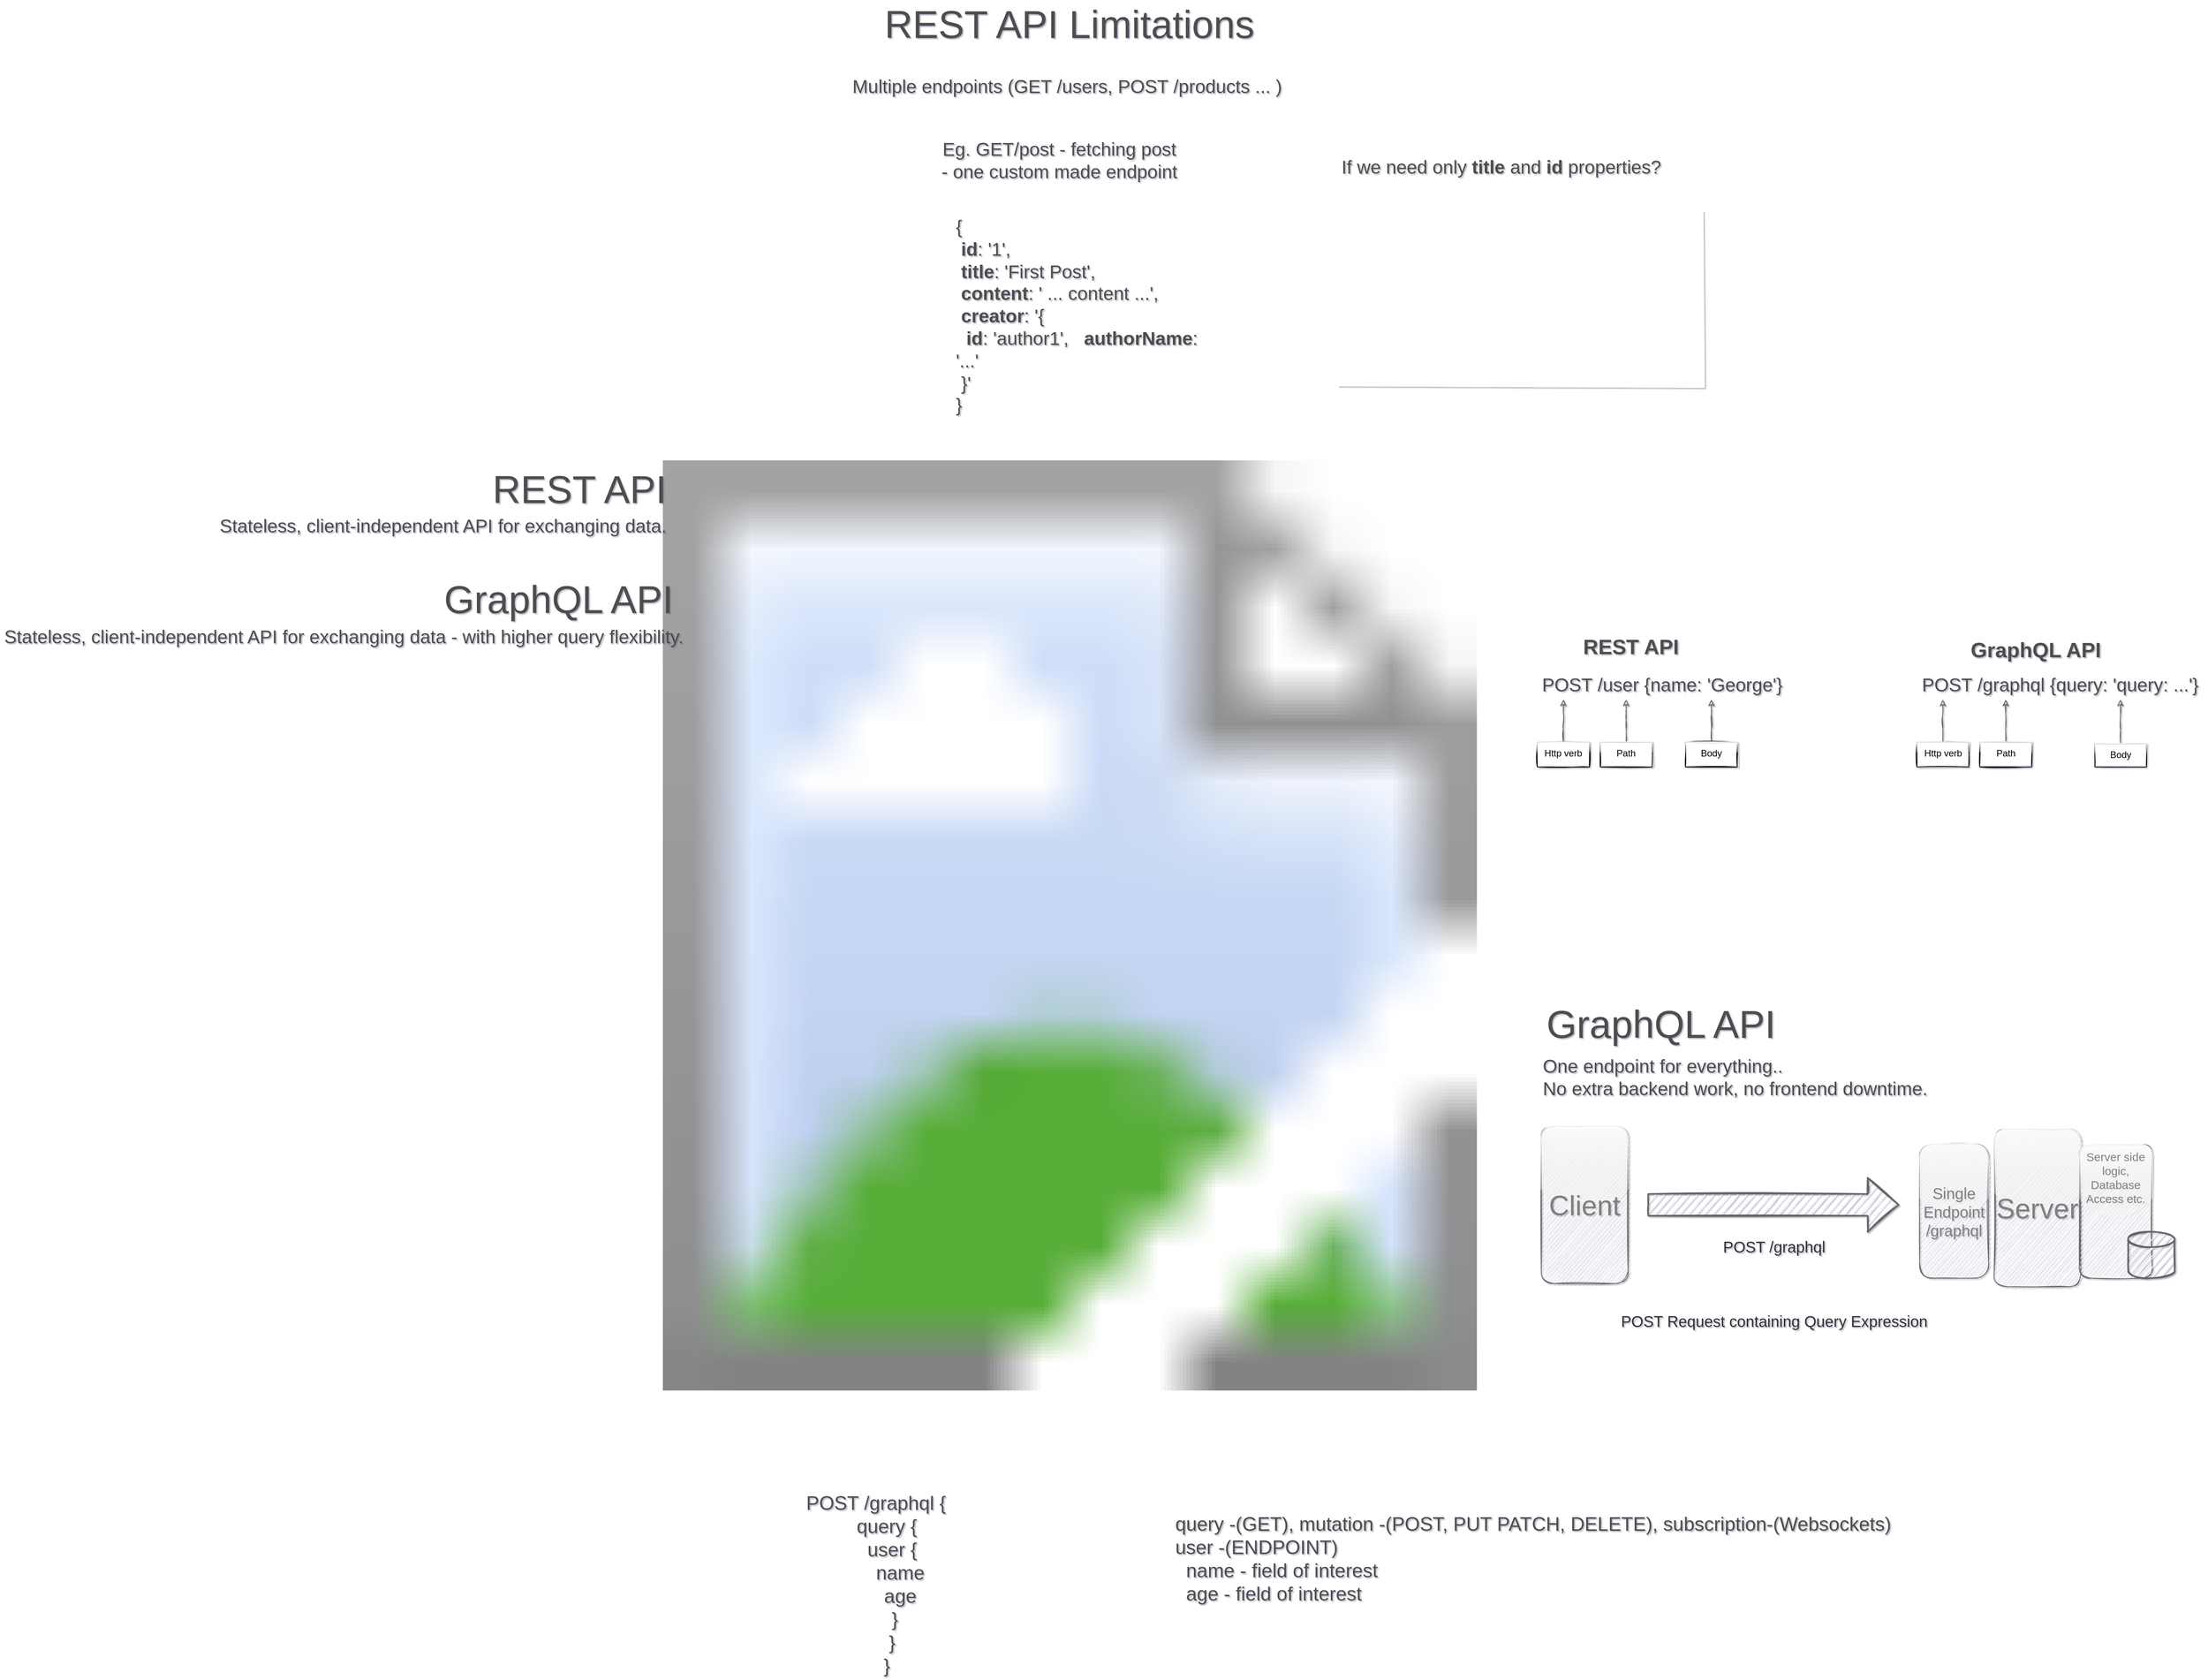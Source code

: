<mxfile version="14.9.2" type="github">
  <diagram id="JKbqIdM3FO0Cpz3SnD94" name="Page-1">
    <mxGraphModel dx="4355" dy="2730" grid="0" gridSize="10" guides="1" tooltips="1" connect="1" arrows="1" fold="1" page="0" pageScale="1" pageWidth="1654" pageHeight="1169" background="none" backgroundImage="{&quot;src&quot;:&quot;https://upload.wikimedia.org/wikipedia/commons/thumb/1/17/GraphQL_Logo.svg/1200px-GraphQL_Logo.svg.png&quot;,&quot;width&quot;:&quot;1200&quot;,&quot;height&quot;:&quot;1200&quot;}" math="0" shadow="1">
      <root>
        <mxCell id="0" />
        <mxCell id="1" parent="0" />
        <mxCell id="drN-csKsrVhMP1aqmD64-1" value="&lt;font style=&quot;font-size: 50px&quot;&gt;GraphQL API&lt;/font&gt;" style="text;html=1;resizable=0;autosize=1;align=center;verticalAlign=middle;points=[];fillColor=none;strokeColor=none;rounded=0;sketch=1;fontColor=#4D4D4D;" vertex="1" parent="1">
          <mxGeometry x="-213" y="163" width="306" height="31" as="geometry" />
        </mxCell>
        <mxCell id="drN-csKsrVhMP1aqmD64-3" value="&lt;font style=&quot;font-size: 24px&quot;&gt;Stateless, client-independent API for exchanging data - with higher query flexibility.&lt;/font&gt;" style="text;html=1;resizable=0;autosize=1;align=center;verticalAlign=middle;points=[];fillColor=none;strokeColor=none;rounded=0;sketch=1;fontColor=#4D4D4D;" vertex="1" parent="1">
          <mxGeometry x="-780" y="217" width="886" height="22" as="geometry" />
        </mxCell>
        <mxCell id="drN-csKsrVhMP1aqmD64-4" value="&lt;font style=&quot;font-size: 50px&quot;&gt;REST API&lt;/font&gt;" style="text;html=1;resizable=0;autosize=1;align=center;verticalAlign=middle;points=[];fillColor=none;strokeColor=none;rounded=0;sketch=1;fontColor=#4D4D4D;" vertex="1" parent="1">
          <mxGeometry x="-150" y="21" width="234" height="31" as="geometry" />
        </mxCell>
        <mxCell id="drN-csKsrVhMP1aqmD64-5" value="&lt;font style=&quot;font-size: 24px&quot;&gt;Stateless, client-independent API for exchanging data.&lt;/font&gt;" style="text;html=1;resizable=0;autosize=1;align=center;verticalAlign=middle;points=[];fillColor=none;strokeColor=none;rounded=0;sketch=1;fontColor=#4D4D4D;" vertex="1" parent="1">
          <mxGeometry x="-502" y="74" width="586" height="22" as="geometry" />
        </mxCell>
        <mxCell id="drN-csKsrVhMP1aqmD64-6" value="&lt;font style=&quot;font-size: 50px&quot;&gt;REST API Limitations&lt;/font&gt;" style="text;html=1;resizable=0;autosize=1;align=center;verticalAlign=middle;points=[];fillColor=none;strokeColor=none;rounded=0;sketch=1;fontColor=#4D4D4D;" vertex="1" parent="1">
          <mxGeometry x="355" y="-579" width="487" height="31" as="geometry" />
        </mxCell>
        <mxCell id="drN-csKsrVhMP1aqmD64-7" value="&lt;font style=&quot;font-size: 24px&quot;&gt;Eg. GET/post - fetching post&lt;br&gt;- one custom made endpoint&lt;br&gt;&lt;/font&gt;" style="text;html=1;resizable=0;autosize=1;align=center;verticalAlign=middle;points=[];fillColor=none;strokeColor=none;rounded=0;sketch=1;fontColor=#4D4D4D;" vertex="1" parent="1">
          <mxGeometry x="429" y="-407" width="314" height="40" as="geometry" />
        </mxCell>
        <mxCell id="drN-csKsrVhMP1aqmD64-8" value="&lt;font style=&quot;font-size: 24px&quot;&gt;{&lt;br&gt;&lt;span style=&quot;white-space: pre&quot;&gt;	&lt;/span&gt;&lt;b&gt;id&lt;/b&gt;: &#39;1&#39;,&lt;br&gt;&lt;span style=&quot;white-space: pre&quot;&gt;	&lt;/span&gt;&lt;b&gt;title&lt;/b&gt;: &#39;First Post&#39;,&lt;br&gt;&lt;span style=&quot;white-space: pre&quot;&gt;	&lt;/span&gt;&lt;b&gt;content&lt;/b&gt;: &#39; ... content ...&#39;,&lt;br&gt;&lt;span style=&quot;white-space: pre&quot;&gt;	&lt;/span&gt;&lt;b&gt;creator&lt;/b&gt;: &#39;{&lt;br&gt;&lt;span style=&quot;white-space: pre&quot;&gt;	&lt;/span&gt;&lt;span style=&quot;white-space: pre&quot;&gt;	&lt;/span&gt;&lt;b&gt;id&lt;/b&gt;: &#39;author1&#39;, &lt;span style=&quot;white-space: pre&quot;&gt;	&lt;/span&gt;&lt;span style=&quot;white-space: pre&quot;&gt;	&lt;/span&gt;&lt;b&gt;authorName&lt;/b&gt;: &#39;...&#39;&lt;br&gt;&lt;span style=&quot;white-space: pre&quot;&gt;	&lt;/span&gt;}&#39;&lt;br&gt;}&lt;/font&gt;" style="text;html=1;strokeColor=none;fillColor=none;align=left;verticalAlign=middle;whiteSpace=wrap;rounded=0;sketch=1;fontColor=#4D4D4D;" vertex="1" parent="1">
          <mxGeometry x="451" y="-196" width="335.5" height="20" as="geometry" />
        </mxCell>
        <mxCell id="drN-csKsrVhMP1aqmD64-9" value="&lt;font style=&quot;font-size: 24px&quot;&gt;GET/post-slim - new Endpoint&amp;nbsp;&lt;/font&gt;" style="text;html=1;resizable=0;autosize=1;align=center;verticalAlign=middle;points=[];fillColor=none;strokeColor=none;rounded=0;sketch=1;fontColor=#4D4D4D;" vertex="1" parent="1">
          <mxGeometry x="949" y="-306" width="335" height="22" as="geometry" />
        </mxCell>
        <mxCell id="drN-csKsrVhMP1aqmD64-10" value="&lt;font style=&quot;font-size: 24px&quot;&gt;If we need only &lt;b&gt;title &lt;/b&gt;and &lt;b&gt;id &lt;/b&gt;properties?&lt;/font&gt;" style="text;html=1;resizable=0;autosize=1;align=center;verticalAlign=middle;points=[];fillColor=none;strokeColor=none;rounded=0;sketch=1;fontColor=#4D4D4D;" vertex="1" parent="1">
          <mxGeometry x="945" y="-389" width="422" height="22" as="geometry" />
        </mxCell>
        <mxCell id="drN-csKsrVhMP1aqmD64-11" value="&lt;font style=&quot;font-size: 24px&quot;&gt;Use Query params&amp;nbsp; - GET /post?data=slim&amp;nbsp;&lt;/font&gt;" style="text;html=1;resizable=0;autosize=1;align=center;verticalAlign=middle;points=[];fillColor=none;strokeColor=none;rounded=0;sketch=1;fontColor=#4D4D4D;" vertex="1" parent="1">
          <mxGeometry x="949" y="-256" width="470" height="22" as="geometry" />
        </mxCell>
        <mxCell id="drN-csKsrVhMP1aqmD64-12" value="&lt;font style=&quot;font-size: 24px&quot;&gt;Use GraphQL&amp;nbsp;&lt;/font&gt;" style="text;html=1;resizable=0;autosize=1;align=center;verticalAlign=middle;points=[];fillColor=none;strokeColor=none;rounded=0;sketch=1;fontColor=#4D4D4D;" vertex="1" parent="1">
          <mxGeometry x="949" y="-206" width="164" height="22" as="geometry" />
        </mxCell>
        <mxCell id="drN-csKsrVhMP1aqmD64-13" value="" style="rounded=0;whiteSpace=wrap;html=1;sketch=1;strokeColor=none;" vertex="1" parent="1">
          <mxGeometry x="945" y="-323" width="474" height="229" as="geometry" />
        </mxCell>
        <mxCell id="drN-csKsrVhMP1aqmD64-14" value="&lt;font style=&quot;font-size: 24px&quot;&gt;One endpoint for everything..&lt;br&gt;No extra backend work, no frontend downtime.&lt;/font&gt;" style="text;html=1;resizable=0;autosize=1;align=left;verticalAlign=middle;points=[];fillColor=none;strokeColor=none;rounded=0;sketch=1;fontColor=#4D4D4D;" vertex="1" parent="1">
          <mxGeometry x="1208" y="776" width="506" height="40" as="geometry" />
        </mxCell>
        <mxCell id="drN-csKsrVhMP1aqmD64-15" value="&lt;font style=&quot;font-size: 50px&quot;&gt;GraphQL API&lt;/font&gt;" style="text;html=1;resizable=0;autosize=1;align=center;verticalAlign=middle;points=[];fillColor=none;strokeColor=none;rounded=0;sketch=1;fontColor=#4D4D4D;" vertex="1" parent="1">
          <mxGeometry x="1209" y="711" width="306" height="31" as="geometry" />
        </mxCell>
        <mxCell id="drN-csKsrVhMP1aqmD64-17" value="&lt;font style=&quot;font-size: 36px&quot; color=&quot;#808080&quot;&gt;Client&lt;/font&gt;" style="rounded=1;whiteSpace=wrap;html=1;sketch=1;fontColor=#333333;strokeColor=#666666;fillColor=#f5f5f5;glass=1;" vertex="1" parent="1">
          <mxGeometry x="1208" y="859" width="112" height="203" as="geometry" />
        </mxCell>
        <mxCell id="drN-csKsrVhMP1aqmD64-18" value="&lt;font style=&quot;font-size: 20px&quot; color=&quot;#808080&quot;&gt;Single Endpoint&lt;br&gt;/graphql&lt;br&gt;&lt;/font&gt;" style="rounded=1;whiteSpace=wrap;html=1;sketch=1;fontColor=#333333;strokeColor=#666666;fillColor=#f5f5f5;glass=1;arcSize=23;verticalAlign=middle;" vertex="1" parent="1">
          <mxGeometry x="1696" y="882" width="89" height="173" as="geometry" />
        </mxCell>
        <mxCell id="drN-csKsrVhMP1aqmD64-19" value="&lt;font style=&quot;font-size: 36px&quot; color=&quot;#808080&quot;&gt;Server&lt;/font&gt;" style="rounded=1;whiteSpace=wrap;html=1;sketch=1;fontColor=#333333;strokeColor=#666666;fillColor=#f5f5f5;glass=1;" vertex="1" parent="1">
          <mxGeometry x="1792" y="863" width="112" height="203" as="geometry" />
        </mxCell>
        <mxCell id="drN-csKsrVhMP1aqmD64-20" value="&lt;font style=&quot;font-size: 15px&quot; color=&quot;#808080&quot;&gt;Server side logic, Database Access etc.&lt;/font&gt;" style="rounded=1;whiteSpace=wrap;html=1;sketch=1;fontColor=#333333;strokeColor=#666666;fillColor=#f5f5f5;glass=1;verticalAlign=top;" vertex="1" parent="1">
          <mxGeometry x="1902" y="883" width="94" height="172" as="geometry" />
        </mxCell>
        <mxCell id="drN-csKsrVhMP1aqmD64-22" value="" style="strokeWidth=2;html=1;shape=mxgraph.flowchart.database;whiteSpace=wrap;rounded=1;glass=1;sketch=1;fontColor=#333333;fillColor=#f5f5f5;verticalAlign=middle;strokeColor=#666666;" vertex="1" parent="1">
          <mxGeometry x="1965" y="995" width="60" height="60" as="geometry" />
        </mxCell>
        <mxCell id="drN-csKsrVhMP1aqmD64-27" value="&lt;font style=&quot;font-size: 20px&quot;&gt;POST /graphql&lt;br&gt;&lt;br&gt;&lt;br&gt;&lt;br&gt;POST Request containing Query Expression&lt;br&gt;&lt;/font&gt;" style="verticalLabelPosition=bottom;verticalAlign=top;html=1;strokeWidth=2;shape=mxgraph.arrows2.arrow;dy=0.6;dx=40;notch=0;rounded=1;glass=1;sketch=1;fillColor=#f5f5f5;strokeColor=#666666;fontColor=#333333;" vertex="1" parent="1">
          <mxGeometry x="1346" y="925.5" width="323" height="70" as="geometry" />
        </mxCell>
        <mxCell id="drN-csKsrVhMP1aqmD64-30" value="&lt;span style=&quot;font-size: 25px&quot;&gt;POST /graphql {&lt;br&gt;&lt;span style=&quot;white-space: pre&quot;&gt;	&lt;span style=&quot;white-space: pre&quot;&gt;	&lt;/span&gt;&lt;span style=&quot;white-space: pre&quot;&gt;	&lt;/span&gt;&lt;span style=&quot;white-space: pre&quot;&gt;	&lt;/span&gt;&lt;/span&gt;query {&lt;br&gt;&lt;span style=&quot;white-space: pre&quot;&gt;	&lt;/span&gt;&lt;span style=&quot;white-space: pre&quot;&gt;	&lt;/span&gt;&lt;span style=&quot;white-space: pre&quot;&gt;	&lt;span style=&quot;white-space: pre&quot;&gt;	&lt;/span&gt;&lt;span style=&quot;white-space: pre&quot;&gt;	&lt;/span&gt;&lt;span style=&quot;white-space: pre&quot;&gt;	&lt;/span&gt;&lt;/span&gt;user {&lt;br&gt;&lt;span style=&quot;white-space: pre&quot;&gt;	&lt;/span&gt;&lt;span style=&quot;white-space: pre&quot;&gt;	&lt;/span&gt;&lt;span style=&quot;white-space: pre&quot;&gt;	&lt;/span&gt;&lt;span style=&quot;white-space: pre&quot;&gt;	&lt;/span&gt;&lt;span style=&quot;white-space: pre&quot;&gt;	&lt;span style=&quot;white-space: pre&quot;&gt;	&lt;/span&gt;&lt;span style=&quot;white-space: pre&quot;&gt;	&lt;/span&gt;&lt;span style=&quot;white-space: pre&quot;&gt;	&lt;span style=&quot;white-space: pre&quot;&gt;	&lt;/span&gt;&lt;/span&gt;&lt;/span&gt;name&lt;br&gt;&lt;span style=&quot;white-space: pre&quot;&gt;	&lt;/span&gt;&lt;span style=&quot;white-space: pre&quot;&gt;	&lt;/span&gt;&lt;span style=&quot;white-space: pre&quot;&gt;	&lt;/span&gt;&lt;span style=&quot;white-space: pre&quot;&gt;	&lt;/span&gt;&lt;span style=&quot;white-space: pre&quot;&gt;	&lt;span style=&quot;white-space: pre&quot;&gt;	&lt;/span&gt;&lt;span style=&quot;white-space: pre&quot;&gt;	&lt;/span&gt;&lt;span style=&quot;white-space: pre&quot;&gt;	&lt;span style=&quot;white-space: pre&quot;&gt;	&lt;/span&gt;&lt;/span&gt;&lt;/span&gt;age&lt;br&gt;&lt;span style=&quot;white-space: pre&quot;&gt;	&lt;/span&gt;&lt;span style=&quot;white-space: pre&quot;&gt;	&lt;/span&gt;&lt;span style=&quot;white-space: pre&quot;&gt;	&lt;/span&gt;&lt;span style=&quot;white-space: pre&quot;&gt;	&lt;/span&gt;&lt;span style=&quot;white-space: pre&quot;&gt;	&lt;/span&gt;&lt;span style=&quot;white-space: pre&quot;&gt;	&lt;/span&gt;&lt;span style=&quot;white-space: pre&quot;&gt;	&lt;/span&gt;}&lt;br&gt;&lt;span style=&quot;white-space: pre&quot;&gt;	&lt;/span&gt;&lt;span style=&quot;white-space: pre&quot;&gt;	&lt;/span&gt;&lt;span style=&quot;white-space: pre&quot;&gt;	&lt;/span&gt;&lt;span style=&quot;white-space: pre&quot;&gt;	&lt;/span&gt;&lt;span style=&quot;white-space: pre&quot;&gt;	&lt;/span&gt;&lt;span style=&quot;white-space: pre&quot;&gt;	&lt;/span&gt;}&lt;br&gt;&lt;span style=&quot;white-space: pre&quot;&gt;	&lt;/span&gt;&lt;span style=&quot;white-space: pre&quot;&gt;	&lt;/span&gt;&lt;span style=&quot;white-space: pre&quot;&gt;	&lt;/span&gt;&lt;span style=&quot;white-space: pre&quot;&gt;	&lt;/span&gt;}&lt;br&gt;&lt;/span&gt;" style="text;html=1;strokeColor=none;fillColor=none;align=center;verticalAlign=middle;whiteSpace=wrap;rounded=0;glass=1;sketch=1;fontColor=#4D4D4D;" vertex="1" parent="1">
          <mxGeometry x="213" y="1439" width="274" height="20" as="geometry" />
        </mxCell>
        <mxCell id="drN-csKsrVhMP1aqmD64-31" value="&lt;span style=&quot;font-size: 25px&quot;&gt;&lt;br&gt;&lt;span&gt;	&lt;/span&gt;query -(GET), mutation -(POST, PUT PATCH, DELETE), subscription-(Websockets)&amp;nbsp;&lt;br&gt;&lt;span&gt;	&lt;/span&gt;&lt;span&gt;	&lt;/span&gt;&lt;span&gt;	&lt;/span&gt;user -(ENDPOINT)&amp;nbsp;&lt;br&gt;&lt;span&gt;	&lt;/span&gt;&lt;span&gt;	&lt;/span&gt;&lt;span&gt;	&lt;/span&gt;&lt;span&gt;	&lt;/span&gt;&lt;span&gt;	&lt;/span&gt;&lt;span style=&quot;white-space: pre&quot;&gt;	&lt;/span&gt;&lt;span style=&quot;white-space: pre&quot;&gt;	&lt;/span&gt;name - field of interest&lt;br&gt;&lt;span&gt;	&lt;/span&gt;&lt;span&gt;	&lt;/span&gt;&lt;span&gt;	&lt;/span&gt;&lt;span&gt;	&lt;/span&gt;&lt;span&gt;	&lt;/span&gt;&lt;span style=&quot;white-space: pre&quot;&gt;	&lt;/span&gt;&lt;span style=&quot;white-space: pre&quot;&gt;	&lt;/span&gt;age -&amp;nbsp;&lt;/span&gt;&lt;span style=&quot;font-size: 25px&quot;&gt;field of interest&lt;/span&gt;&lt;span style=&quot;font-size: 25px&quot;&gt;&lt;br&gt;&lt;br&gt;&lt;/span&gt;" style="text;html=1;strokeColor=none;fillColor=none;align=left;verticalAlign=middle;whiteSpace=wrap;rounded=0;glass=1;sketch=1;fontColor=#4D4D4D;" vertex="1" parent="1">
          <mxGeometry x="734" y="1406" width="1152" height="20" as="geometry" />
        </mxCell>
        <mxCell id="drN-csKsrVhMP1aqmD64-32" value="&lt;font style=&quot;font-size: 24px&quot;&gt;Multiple endpoints (GET /users, POST /products ... )&lt;br&gt;&lt;/font&gt;" style="text;html=1;resizable=0;autosize=1;align=center;verticalAlign=middle;points=[];fillColor=none;strokeColor=none;rounded=0;sketch=1;fontColor=#4D4D4D;" vertex="1" parent="1">
          <mxGeometry x="314" y="-493" width="564" height="22" as="geometry" />
        </mxCell>
        <mxCell id="drN-csKsrVhMP1aqmD64-36" value="&lt;font style=&quot;font-size: 27px&quot;&gt;REST API&lt;/font&gt;" style="text;html=1;resizable=0;autosize=1;align=left;verticalAlign=middle;points=[];fillColor=none;strokeColor=none;rounded=0;sketch=1;fontColor=#4D4D4D;fontStyle=1" vertex="1" parent="1">
          <mxGeometry x="1260" y="229" width="134" height="23" as="geometry" />
        </mxCell>
        <mxCell id="drN-csKsrVhMP1aqmD64-37" value="&lt;font style=&quot;font-size: 27px&quot;&gt;GraphQL API&lt;/font&gt;" style="text;html=1;resizable=0;autosize=1;align=left;verticalAlign=middle;points=[];fillColor=none;strokeColor=none;rounded=0;sketch=1;fontColor=#4D4D4D;fontStyle=1" vertex="1" parent="1">
          <mxGeometry x="1759.5" y="233.5" width="178" height="23" as="geometry" />
        </mxCell>
        <mxCell id="drN-csKsrVhMP1aqmD64-38" value="&lt;span style=&quot;font-size: 24px&quot;&gt;POST /user {name: &#39;George&#39;}&lt;/span&gt;" style="text;html=1;resizable=0;autosize=1;align=left;verticalAlign=middle;points=[];fillColor=none;strokeColor=none;rounded=0;sketch=1;fontColor=#4D4D4D;" vertex="1" parent="1">
          <mxGeometry x="1207" y="278.5" width="320" height="22" as="geometry" />
        </mxCell>
        <mxCell id="drN-csKsrVhMP1aqmD64-41" style="edgeStyle=orthogonalEdgeStyle;curved=0;rounded=1;sketch=1;orthogonalLoop=1;jettySize=auto;html=1;fontColor=#4D4D4D;fillColor=#f5f5f5;strokeColor=#666666;" edge="1" parent="1" source="drN-csKsrVhMP1aqmD64-40">
          <mxGeometry relative="1" as="geometry">
            <mxPoint x="1236.5" y="308.5" as="targetPoint" />
          </mxGeometry>
        </mxCell>
        <mxCell id="drN-csKsrVhMP1aqmD64-40" value="Http verb" style="rounded=0;whiteSpace=wrap;html=1;glass=1;sketch=1;verticalAlign=top;" vertex="1" parent="1">
          <mxGeometry x="1203" y="363.5" width="67" height="32" as="geometry" />
        </mxCell>
        <mxCell id="drN-csKsrVhMP1aqmD64-42" style="edgeStyle=orthogonalEdgeStyle;curved=0;rounded=1;sketch=1;orthogonalLoop=1;jettySize=auto;html=1;fontColor=#4D4D4D;fillColor=#f5f5f5;strokeColor=#666666;" edge="1" parent="1" source="drN-csKsrVhMP1aqmD64-43">
          <mxGeometry relative="1" as="geometry">
            <mxPoint x="1317.5" y="308.5" as="targetPoint" />
          </mxGeometry>
        </mxCell>
        <mxCell id="drN-csKsrVhMP1aqmD64-43" value="Path" style="rounded=0;whiteSpace=wrap;html=1;glass=1;sketch=1;verticalAlign=top;" vertex="1" parent="1">
          <mxGeometry x="1284" y="363.5" width="67" height="32" as="geometry" />
        </mxCell>
        <mxCell id="drN-csKsrVhMP1aqmD64-44" style="edgeStyle=orthogonalEdgeStyle;curved=0;rounded=1;sketch=1;orthogonalLoop=1;jettySize=auto;html=1;fontColor=#4D4D4D;fillColor=#f5f5f5;strokeColor=#666666;" edge="1" parent="1" source="drN-csKsrVhMP1aqmD64-45">
          <mxGeometry relative="1" as="geometry">
            <mxPoint x="1427.5" y="308.5" as="targetPoint" />
          </mxGeometry>
        </mxCell>
        <mxCell id="drN-csKsrVhMP1aqmD64-45" value="Body" style="rounded=0;whiteSpace=wrap;html=1;glass=1;sketch=1;verticalAlign=top;" vertex="1" parent="1">
          <mxGeometry x="1394" y="363.5" width="67" height="32" as="geometry" />
        </mxCell>
        <mxCell id="drN-csKsrVhMP1aqmD64-46" value="&lt;span style=&quot;font-size: 24px&quot;&gt;POST /graphql {query: &#39;query: ...&#39;}&lt;/span&gt;" style="text;html=1;resizable=0;autosize=1;align=left;verticalAlign=middle;points=[];fillColor=none;strokeColor=none;rounded=0;sketch=1;fontColor=#4D4D4D;" vertex="1" parent="1">
          <mxGeometry x="1696.5" y="278.5" width="367" height="22" as="geometry" />
        </mxCell>
        <mxCell id="drN-csKsrVhMP1aqmD64-47" style="edgeStyle=orthogonalEdgeStyle;curved=0;rounded=1;sketch=1;orthogonalLoop=1;jettySize=auto;html=1;fontColor=#4D4D4D;fillColor=#f5f5f5;strokeColor=#666666;" edge="1" parent="1" source="drN-csKsrVhMP1aqmD64-48">
          <mxGeometry relative="1" as="geometry">
            <mxPoint x="1726.0" y="308.5" as="targetPoint" />
          </mxGeometry>
        </mxCell>
        <mxCell id="drN-csKsrVhMP1aqmD64-48" value="Http verb" style="rounded=0;whiteSpace=wrap;html=1;glass=1;sketch=1;verticalAlign=top;" vertex="1" parent="1">
          <mxGeometry x="1692.5" y="363.5" width="67" height="32" as="geometry" />
        </mxCell>
        <mxCell id="drN-csKsrVhMP1aqmD64-49" style="edgeStyle=orthogonalEdgeStyle;curved=0;rounded=1;sketch=1;orthogonalLoop=1;jettySize=auto;html=1;fontColor=#4D4D4D;fillColor=#f5f5f5;strokeColor=#666666;" edge="1" parent="1" source="drN-csKsrVhMP1aqmD64-50">
          <mxGeometry relative="1" as="geometry">
            <mxPoint x="1807.0" y="308.5" as="targetPoint" />
          </mxGeometry>
        </mxCell>
        <mxCell id="drN-csKsrVhMP1aqmD64-50" value="Path" style="rounded=0;whiteSpace=wrap;html=1;glass=1;sketch=1;verticalAlign=top;" vertex="1" parent="1">
          <mxGeometry x="1773.5" y="363.5" width="67" height="32" as="geometry" />
        </mxCell>
        <mxCell id="drN-csKsrVhMP1aqmD64-51" style="edgeStyle=orthogonalEdgeStyle;curved=0;rounded=1;sketch=1;orthogonalLoop=1;jettySize=auto;html=1;fontColor=#4D4D4D;fillColor=#f5f5f5;strokeColor=#666666;" edge="1" parent="1" source="drN-csKsrVhMP1aqmD64-52">
          <mxGeometry relative="1" as="geometry">
            <mxPoint x="1955.0" y="308.5" as="targetPoint" />
          </mxGeometry>
        </mxCell>
        <mxCell id="drN-csKsrVhMP1aqmD64-52" value="Body" style="rounded=0;whiteSpace=wrap;html=1;glass=1;sketch=1;verticalAlign=top;" vertex="1" parent="1">
          <mxGeometry x="1922" y="365.5" width="66.5" height="30" as="geometry" />
        </mxCell>
      </root>
    </mxGraphModel>
  </diagram>
</mxfile>
